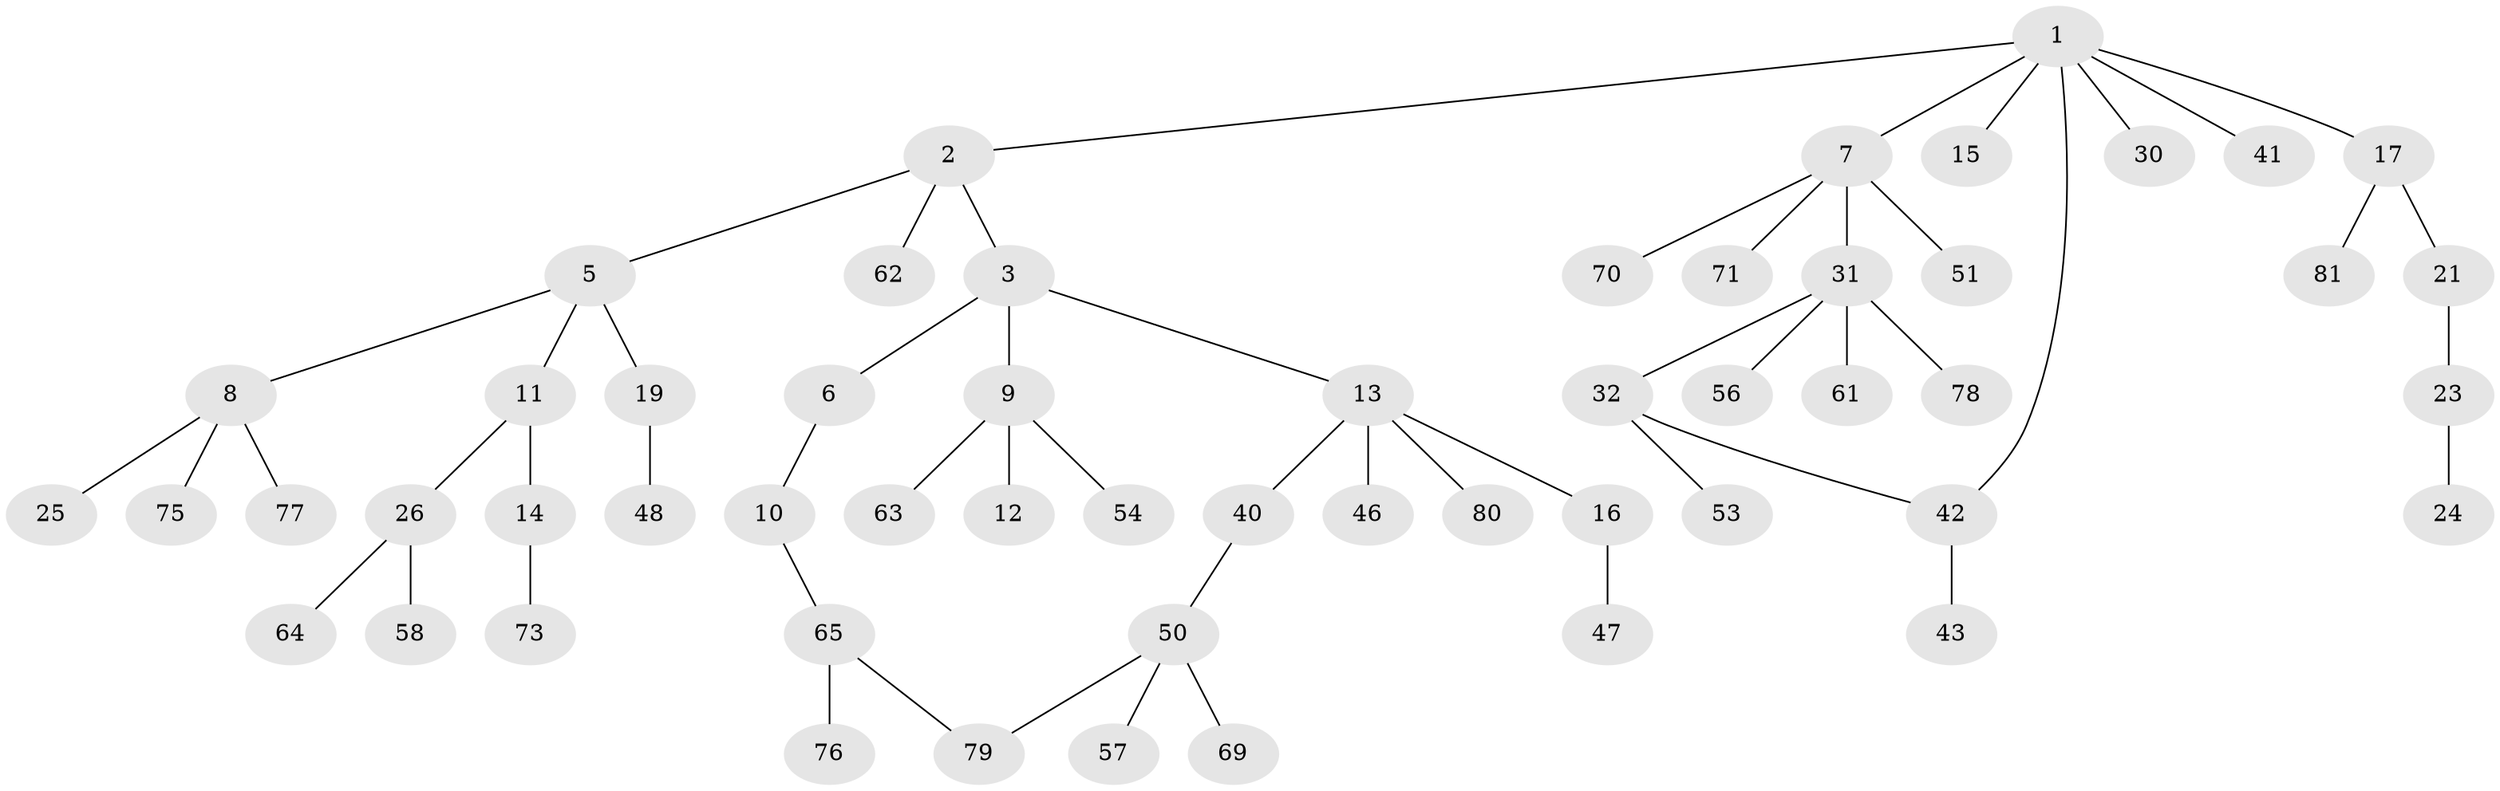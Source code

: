 // Generated by graph-tools (version 1.1) at 2025/51/02/27/25 19:51:40]
// undirected, 55 vertices, 56 edges
graph export_dot {
graph [start="1"]
  node [color=gray90,style=filled];
  1 [super="+4"];
  2 [super="+39"];
  3 [super="+36"];
  5 [super="+20"];
  6 [super="+35"];
  7 [super="+22"];
  8 [super="+28"];
  9 [super="+29"];
  10 [super="+18"];
  11;
  12 [super="+82"];
  13 [super="+38"];
  14 [super="+44"];
  15 [super="+74"];
  16 [super="+45"];
  17 [super="+27"];
  19 [super="+49"];
  21;
  23;
  24 [super="+59"];
  25;
  26 [super="+55"];
  30 [super="+34"];
  31 [super="+33"];
  32 [super="+37"];
  40 [super="+67"];
  41;
  42;
  43;
  46;
  47;
  48;
  50 [super="+52"];
  51;
  53 [super="+60"];
  54 [super="+66"];
  56;
  57 [super="+72"];
  58;
  61;
  62;
  63 [super="+68"];
  64;
  65;
  69;
  70;
  71;
  73;
  75;
  76;
  77;
  78;
  79;
  80;
  81;
  1 -- 2;
  1 -- 15;
  1 -- 17;
  1 -- 41;
  1 -- 42;
  1 -- 30;
  1 -- 7;
  2 -- 3;
  2 -- 5;
  2 -- 62;
  3 -- 6;
  3 -- 9;
  3 -- 13;
  5 -- 8;
  5 -- 11;
  5 -- 19;
  6 -- 10;
  7 -- 31;
  7 -- 51;
  7 -- 70;
  7 -- 71;
  8 -- 25;
  8 -- 75;
  8 -- 77;
  9 -- 12;
  9 -- 63;
  9 -- 54;
  10 -- 65;
  11 -- 14;
  11 -- 26;
  13 -- 16;
  13 -- 40;
  13 -- 80;
  13 -- 46;
  14 -- 73;
  16 -- 47;
  17 -- 21;
  17 -- 81;
  19 -- 48;
  21 -- 23;
  23 -- 24;
  26 -- 58;
  26 -- 64;
  31 -- 32;
  31 -- 61;
  31 -- 78;
  31 -- 56;
  32 -- 42;
  32 -- 53;
  40 -- 50;
  42 -- 43;
  50 -- 69;
  50 -- 79;
  50 -- 57;
  65 -- 76;
  65 -- 79;
}
